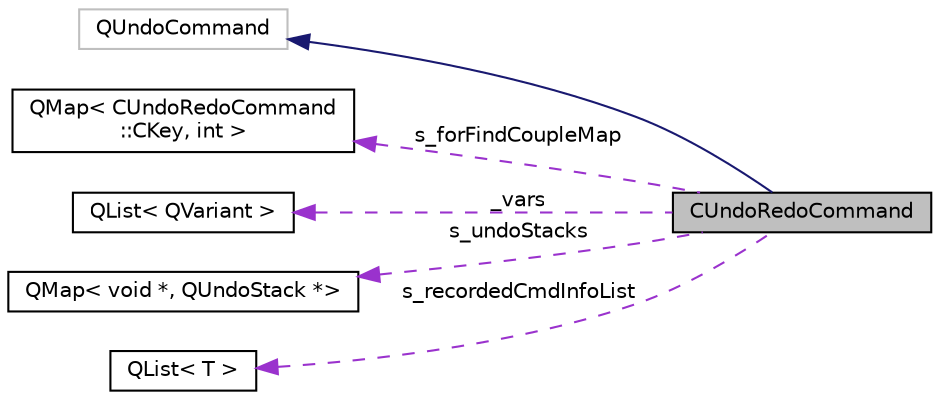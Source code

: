 digraph "CUndoRedoCommand"
{
  edge [fontname="Helvetica",fontsize="10",labelfontname="Helvetica",labelfontsize="10"];
  node [fontname="Helvetica",fontsize="10",shape=record];
  rankdir="LR";
  Node12 [label="CUndoRedoCommand",height=0.2,width=0.4,color="black", fillcolor="grey75", style="filled", fontcolor="black"];
  Node13 -> Node12 [dir="back",color="midnightblue",fontsize="10",style="solid",fontname="Helvetica"];
  Node13 [label="QUndoCommand",height=0.2,width=0.4,color="grey75", fillcolor="white", style="filled"];
  Node14 -> Node12 [dir="back",color="darkorchid3",fontsize="10",style="dashed",label=" s_forFindCoupleMap" ,fontname="Helvetica"];
  Node14 [label="QMap\< CUndoRedoCommand\l::CKey, int \>",height=0.2,width=0.4,color="black", fillcolor="white", style="filled",URL="$class_q_map.html"];
  Node15 -> Node12 [dir="back",color="darkorchid3",fontsize="10",style="dashed",label=" _vars" ,fontname="Helvetica"];
  Node15 [label="QList\< QVariant \>",height=0.2,width=0.4,color="black", fillcolor="white", style="filled",URL="$class_q_list.html"];
  Node16 -> Node12 [dir="back",color="darkorchid3",fontsize="10",style="dashed",label=" s_undoStacks" ,fontname="Helvetica"];
  Node16 [label="QMap\< void *, QUndoStack *\>",height=0.2,width=0.4,color="black", fillcolor="white", style="filled",URL="$class_q_map.html"];
  Node17 -> Node12 [dir="back",color="darkorchid3",fontsize="10",style="dashed",label=" s_recordedCmdInfoList" ,fontname="Helvetica"];
  Node17 [label="QList\< T \>",height=0.2,width=0.4,color="black", fillcolor="white", style="filled",URL="$class_q_list.html"];
}
